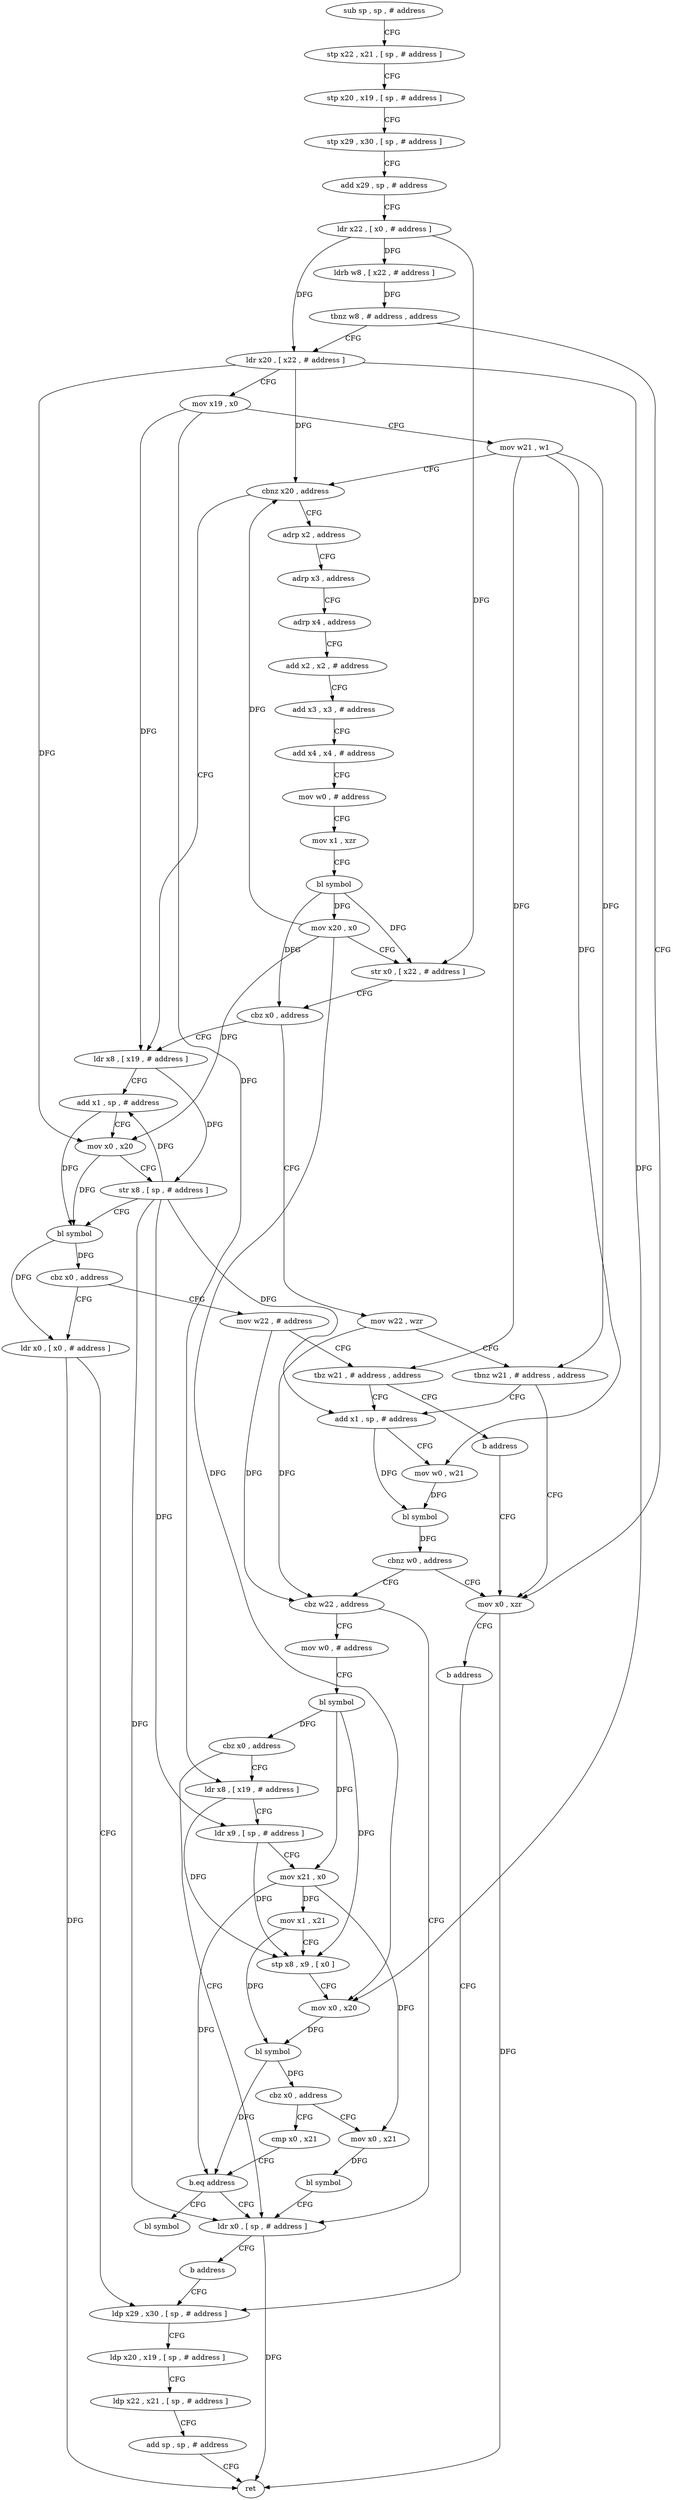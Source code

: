 digraph "func" {
"4243372" [label = "sub sp , sp , # address" ]
"4243376" [label = "stp x22 , x21 , [ sp , # address ]" ]
"4243380" [label = "stp x20 , x19 , [ sp , # address ]" ]
"4243384" [label = "stp x29 , x30 , [ sp , # address ]" ]
"4243388" [label = "add x29 , sp , # address" ]
"4243392" [label = "ldr x22 , [ x0 , # address ]" ]
"4243396" [label = "ldrb w8 , [ x22 , # address ]" ]
"4243400" [label = "tbnz w8 , # address , address" ]
"4243412" [label = "ldr x20 , [ x22 , # address ]" ]
"4243404" [label = "mov x0 , xzr" ]
"4243416" [label = "mov x19 , x0" ]
"4243420" [label = "mov w21 , w1" ]
"4243424" [label = "cbnz x20 , address" ]
"4243476" [label = "ldr x8 , [ x19 , # address ]" ]
"4243428" [label = "adrp x2 , address" ]
"4243408" [label = "b address" ]
"4243504" [label = "ldp x29 , x30 , [ sp , # address ]" ]
"4243480" [label = "add x1 , sp , # address" ]
"4243484" [label = "mov x0 , x20" ]
"4243488" [label = "str x8 , [ sp , # address ]" ]
"4243492" [label = "bl symbol" ]
"4243496" [label = "cbz x0 , address" ]
"4243524" [label = "mov w22 , # address" ]
"4243500" [label = "ldr x0 , [ x0 , # address ]" ]
"4243432" [label = "adrp x3 , address" ]
"4243436" [label = "adrp x4 , address" ]
"4243440" [label = "add x2 , x2 , # address" ]
"4243444" [label = "add x3 , x3 , # address" ]
"4243448" [label = "add x4 , x4 , # address" ]
"4243452" [label = "mov w0 , # address" ]
"4243456" [label = "mov x1 , xzr" ]
"4243460" [label = "bl symbol" ]
"4243464" [label = "mov x20 , x0" ]
"4243468" [label = "str x0 , [ x22 , # address ]" ]
"4243472" [label = "cbz x0 , address" ]
"4243536" [label = "mov w22 , wzr" ]
"4243508" [label = "ldp x20 , x19 , [ sp , # address ]" ]
"4243512" [label = "ldp x22 , x21 , [ sp , # address ]" ]
"4243516" [label = "add sp , sp , # address" ]
"4243520" [label = "ret" ]
"4243528" [label = "tbz w21 , # address , address" ]
"4243544" [label = "add x1 , sp , # address" ]
"4243532" [label = "b address" ]
"4243540" [label = "tbnz w21 , # address , address" ]
"4243548" [label = "mov w0 , w21" ]
"4243552" [label = "bl symbol" ]
"4243556" [label = "cbnz w0 , address" ]
"4243560" [label = "cbz w22 , address" ]
"4243628" [label = "ldr x0 , [ sp , # address ]" ]
"4243564" [label = "mov w0 , # address" ]
"4243632" [label = "b address" ]
"4243568" [label = "bl symbol" ]
"4243572" [label = "cbz x0 , address" ]
"4243576" [label = "ldr x8 , [ x19 , # address ]" ]
"4243580" [label = "ldr x9 , [ sp , # address ]" ]
"4243584" [label = "mov x21 , x0" ]
"4243588" [label = "mov x1 , x21" ]
"4243592" [label = "stp x8 , x9 , [ x0 ]" ]
"4243596" [label = "mov x0 , x20" ]
"4243600" [label = "bl symbol" ]
"4243604" [label = "cbz x0 , address" ]
"4243620" [label = "mov x0 , x21" ]
"4243608" [label = "cmp x0 , x21" ]
"4243624" [label = "bl symbol" ]
"4243612" [label = "b.eq address" ]
"4243616" [label = "bl symbol" ]
"4243372" -> "4243376" [ label = "CFG" ]
"4243376" -> "4243380" [ label = "CFG" ]
"4243380" -> "4243384" [ label = "CFG" ]
"4243384" -> "4243388" [ label = "CFG" ]
"4243388" -> "4243392" [ label = "CFG" ]
"4243392" -> "4243396" [ label = "DFG" ]
"4243392" -> "4243412" [ label = "DFG" ]
"4243392" -> "4243468" [ label = "DFG" ]
"4243396" -> "4243400" [ label = "DFG" ]
"4243400" -> "4243412" [ label = "CFG" ]
"4243400" -> "4243404" [ label = "CFG" ]
"4243412" -> "4243416" [ label = "CFG" ]
"4243412" -> "4243424" [ label = "DFG" ]
"4243412" -> "4243484" [ label = "DFG" ]
"4243412" -> "4243596" [ label = "DFG" ]
"4243404" -> "4243408" [ label = "CFG" ]
"4243404" -> "4243520" [ label = "DFG" ]
"4243416" -> "4243420" [ label = "CFG" ]
"4243416" -> "4243476" [ label = "DFG" ]
"4243416" -> "4243576" [ label = "DFG" ]
"4243420" -> "4243424" [ label = "CFG" ]
"4243420" -> "4243528" [ label = "DFG" ]
"4243420" -> "4243540" [ label = "DFG" ]
"4243420" -> "4243548" [ label = "DFG" ]
"4243424" -> "4243476" [ label = "CFG" ]
"4243424" -> "4243428" [ label = "CFG" ]
"4243476" -> "4243480" [ label = "CFG" ]
"4243476" -> "4243488" [ label = "DFG" ]
"4243428" -> "4243432" [ label = "CFG" ]
"4243408" -> "4243504" [ label = "CFG" ]
"4243504" -> "4243508" [ label = "CFG" ]
"4243480" -> "4243484" [ label = "CFG" ]
"4243480" -> "4243492" [ label = "DFG" ]
"4243484" -> "4243488" [ label = "CFG" ]
"4243484" -> "4243492" [ label = "DFG" ]
"4243488" -> "4243492" [ label = "CFG" ]
"4243488" -> "4243480" [ label = "DFG" ]
"4243488" -> "4243628" [ label = "DFG" ]
"4243488" -> "4243580" [ label = "DFG" ]
"4243488" -> "4243544" [ label = "DFG" ]
"4243492" -> "4243496" [ label = "DFG" ]
"4243492" -> "4243500" [ label = "DFG" ]
"4243496" -> "4243524" [ label = "CFG" ]
"4243496" -> "4243500" [ label = "CFG" ]
"4243524" -> "4243528" [ label = "CFG" ]
"4243524" -> "4243560" [ label = "DFG" ]
"4243500" -> "4243504" [ label = "CFG" ]
"4243500" -> "4243520" [ label = "DFG" ]
"4243432" -> "4243436" [ label = "CFG" ]
"4243436" -> "4243440" [ label = "CFG" ]
"4243440" -> "4243444" [ label = "CFG" ]
"4243444" -> "4243448" [ label = "CFG" ]
"4243448" -> "4243452" [ label = "CFG" ]
"4243452" -> "4243456" [ label = "CFG" ]
"4243456" -> "4243460" [ label = "CFG" ]
"4243460" -> "4243464" [ label = "DFG" ]
"4243460" -> "4243468" [ label = "DFG" ]
"4243460" -> "4243472" [ label = "DFG" ]
"4243464" -> "4243468" [ label = "CFG" ]
"4243464" -> "4243424" [ label = "DFG" ]
"4243464" -> "4243484" [ label = "DFG" ]
"4243464" -> "4243596" [ label = "DFG" ]
"4243468" -> "4243472" [ label = "CFG" ]
"4243472" -> "4243536" [ label = "CFG" ]
"4243472" -> "4243476" [ label = "CFG" ]
"4243536" -> "4243540" [ label = "CFG" ]
"4243536" -> "4243560" [ label = "DFG" ]
"4243508" -> "4243512" [ label = "CFG" ]
"4243512" -> "4243516" [ label = "CFG" ]
"4243516" -> "4243520" [ label = "CFG" ]
"4243528" -> "4243544" [ label = "CFG" ]
"4243528" -> "4243532" [ label = "CFG" ]
"4243544" -> "4243548" [ label = "CFG" ]
"4243544" -> "4243552" [ label = "DFG" ]
"4243532" -> "4243404" [ label = "CFG" ]
"4243540" -> "4243404" [ label = "CFG" ]
"4243540" -> "4243544" [ label = "CFG" ]
"4243548" -> "4243552" [ label = "DFG" ]
"4243552" -> "4243556" [ label = "DFG" ]
"4243556" -> "4243404" [ label = "CFG" ]
"4243556" -> "4243560" [ label = "CFG" ]
"4243560" -> "4243628" [ label = "CFG" ]
"4243560" -> "4243564" [ label = "CFG" ]
"4243628" -> "4243632" [ label = "CFG" ]
"4243628" -> "4243520" [ label = "DFG" ]
"4243564" -> "4243568" [ label = "CFG" ]
"4243632" -> "4243504" [ label = "CFG" ]
"4243568" -> "4243572" [ label = "DFG" ]
"4243568" -> "4243584" [ label = "DFG" ]
"4243568" -> "4243592" [ label = "DFG" ]
"4243572" -> "4243628" [ label = "CFG" ]
"4243572" -> "4243576" [ label = "CFG" ]
"4243576" -> "4243580" [ label = "CFG" ]
"4243576" -> "4243592" [ label = "DFG" ]
"4243580" -> "4243584" [ label = "CFG" ]
"4243580" -> "4243592" [ label = "DFG" ]
"4243584" -> "4243588" [ label = "DFG" ]
"4243584" -> "4243620" [ label = "DFG" ]
"4243584" -> "4243612" [ label = "DFG" ]
"4243588" -> "4243592" [ label = "CFG" ]
"4243588" -> "4243600" [ label = "DFG" ]
"4243592" -> "4243596" [ label = "CFG" ]
"4243596" -> "4243600" [ label = "DFG" ]
"4243600" -> "4243604" [ label = "DFG" ]
"4243600" -> "4243612" [ label = "DFG" ]
"4243604" -> "4243620" [ label = "CFG" ]
"4243604" -> "4243608" [ label = "CFG" ]
"4243620" -> "4243624" [ label = "DFG" ]
"4243608" -> "4243612" [ label = "CFG" ]
"4243624" -> "4243628" [ label = "CFG" ]
"4243612" -> "4243628" [ label = "CFG" ]
"4243612" -> "4243616" [ label = "CFG" ]
}
